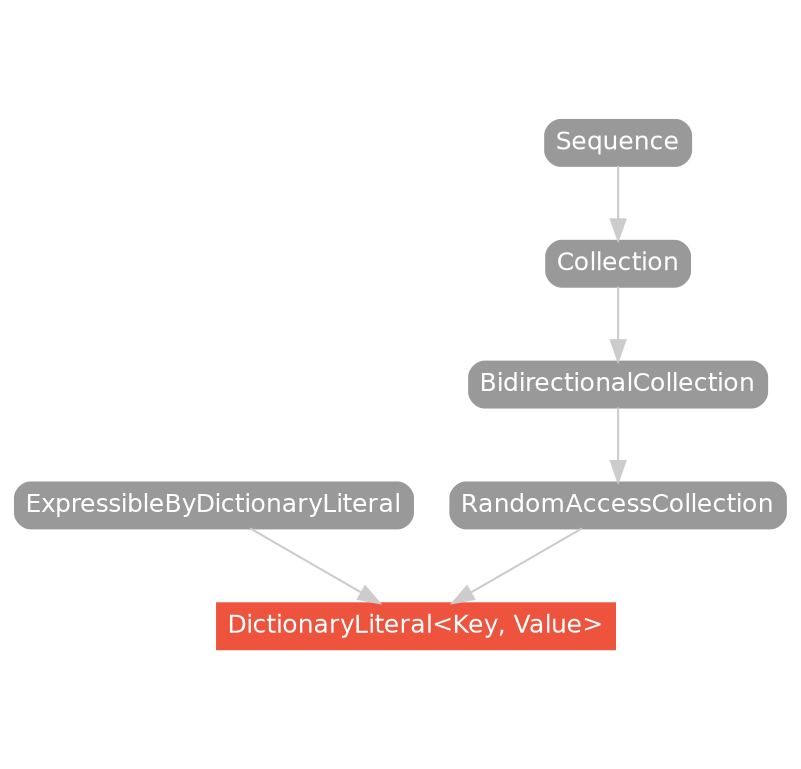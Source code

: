 strict digraph "DictionaryLiteral<Key, Value> - Type Hierarchy - SwiftDoc.org" {
    pad="0.1,0.8"
    node [shape=box, style="filled,rounded", color="#999999", fillcolor="#999999", fontcolor=white, fontname=Helvetica, fontnames="Helvetica,sansserif", fontsize=12, margin="0.07,0.05", height="0.3"]
    edge [color="#cccccc"]
    "BidirectionalCollection" [URL="/protocol/BidirectionalCollection/hierarchy/"]
    "Collection" [URL="/protocol/Collection/hierarchy/"]
    "DictionaryLiteral<Key, Value>" [URL="/type/DictionaryLiteral/", style="filled", fillcolor="#ee543d", color="#ee543d"]
    "ExpressibleByDictionaryLiteral" [URL="/protocol/ExpressibleByDictionaryLiteral/hierarchy/"]
    "RandomAccessCollection" [URL="/protocol/RandomAccessCollection/hierarchy/"]
    "Sequence" [URL="/protocol/Sequence/hierarchy/"]    "ExpressibleByDictionaryLiteral" -> "DictionaryLiteral<Key, Value>"
    "RandomAccessCollection" -> "DictionaryLiteral<Key, Value>"
    "BidirectionalCollection" -> "RandomAccessCollection"
    "Collection" -> "BidirectionalCollection"
    "Sequence" -> "Collection"
    subgraph Types {
        rank = max; "DictionaryLiteral<Key, Value>";
    }
}